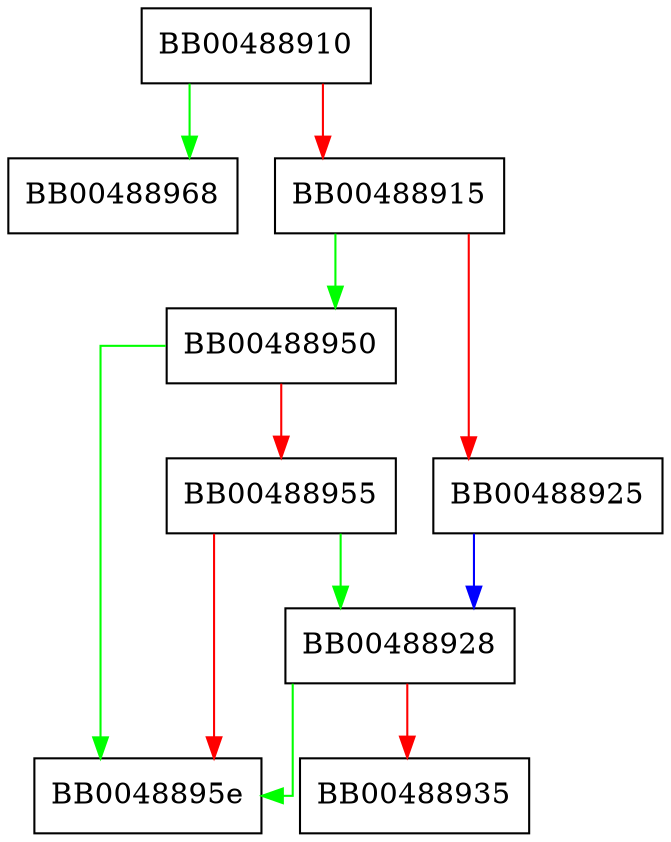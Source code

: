 digraph SSL_set_generate_session_id {
  node [shape="box"];
  graph [splines=ortho];
  BB00488910 -> BB00488968 [color="green"];
  BB00488910 -> BB00488915 [color="red"];
  BB00488915 -> BB00488950 [color="green"];
  BB00488915 -> BB00488925 [color="red"];
  BB00488925 -> BB00488928 [color="blue"];
  BB00488928 -> BB0048895e [color="green"];
  BB00488928 -> BB00488935 [color="red"];
  BB00488950 -> BB0048895e [color="green"];
  BB00488950 -> BB00488955 [color="red"];
  BB00488955 -> BB00488928 [color="green"];
  BB00488955 -> BB0048895e [color="red"];
}
